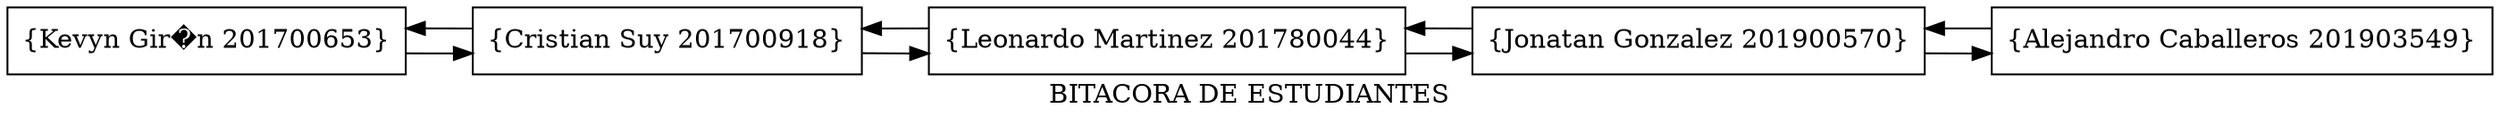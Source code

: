 digraph G {
rankdir=LR;
node [shape=box];
label = "BITACORA DE ESTUDIANTES";
201700653[label="{Kevyn Gir�n 201700653}"];
201700653 -> 201700918;
201700918 -> 201700653;
201700918[label="{Cristian Suy 201700918}"];
201700918 -> 201780044;
201780044 -> 201700918;
201780044[label="{Leonardo Martinez 201780044}"];
201780044 -> 201900570;
201900570 -> 201780044;
201900570[label="{Jonatan Gonzalez 201900570}"];
201900570 -> 201903549;
201903549 -> 201900570;
201903549[label="{Alejandro Caballeros 201903549}"];
}
